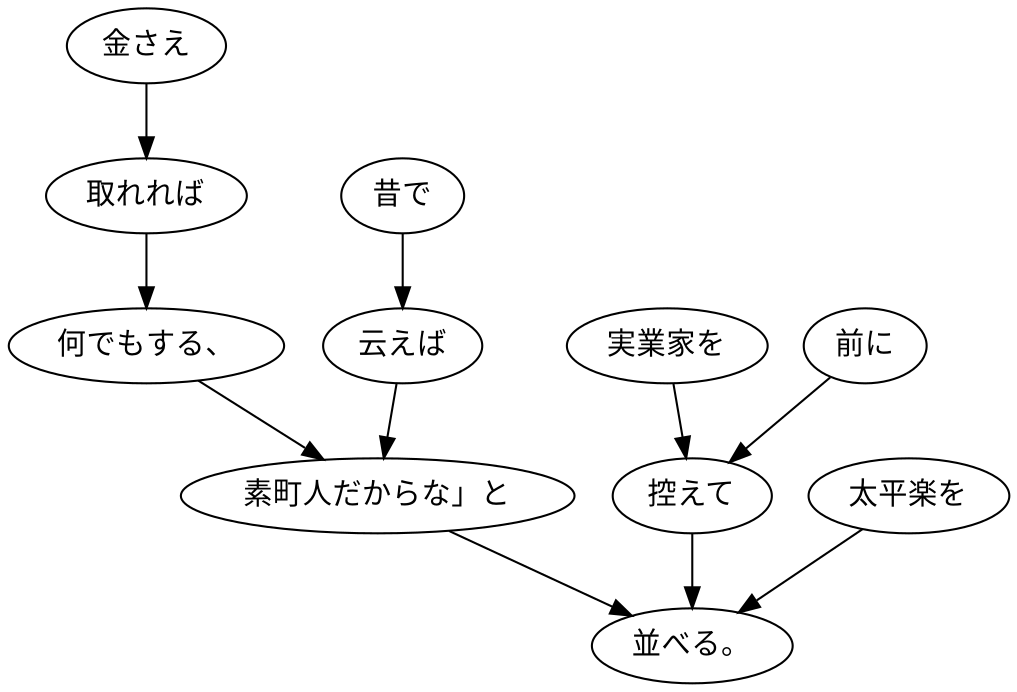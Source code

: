 digraph graph2339 {
	node0 [label="金さえ"];
	node1 [label="取れれば"];
	node2 [label="何でもする、"];
	node3 [label="昔で"];
	node4 [label="云えば"];
	node5 [label="素町人だからな」と"];
	node6 [label="実業家を"];
	node7 [label="前に"];
	node8 [label="控えて"];
	node9 [label="太平楽を"];
	node10 [label="並べる。"];
	node0 -> node1;
	node1 -> node2;
	node2 -> node5;
	node3 -> node4;
	node4 -> node5;
	node5 -> node10;
	node6 -> node8;
	node7 -> node8;
	node8 -> node10;
	node9 -> node10;
}
